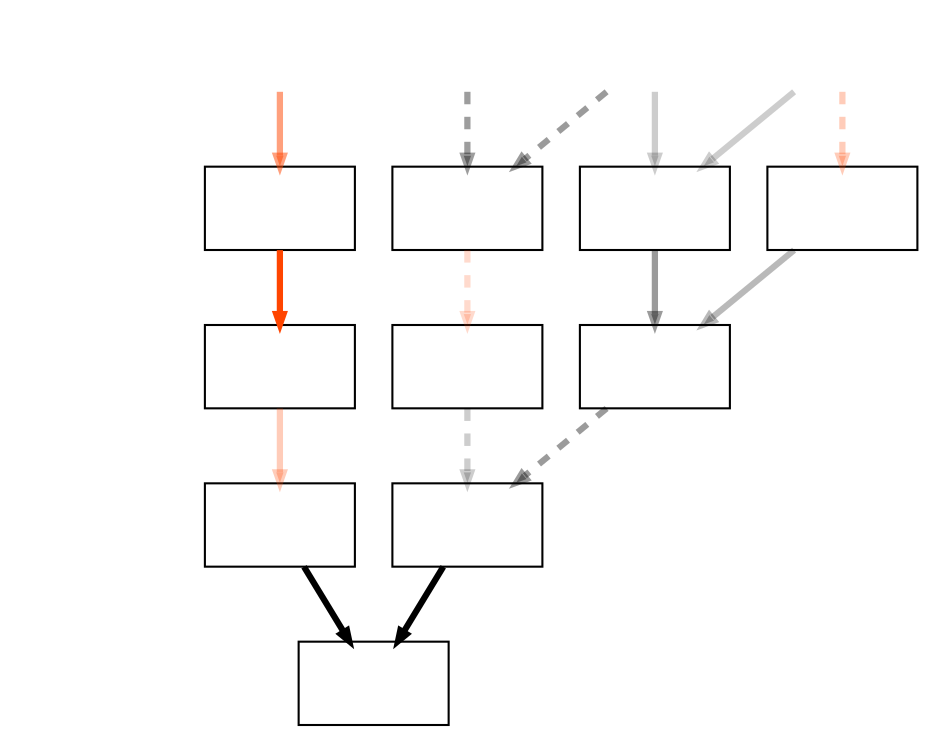 digraph G { node[style=invis];
"Gen 0" -> "Gen 1" -> "Gen 2" -> "Gen 3" [style=invis];
node[shape=point, width=0.15, height=0.15, fillcolor="white", penwidth=1, label=""];
edge[arrowsize=0.5, color="grey", penwidth=1, style="solid"];
"empty1" [fontsize=20, shape=rectangle, width=1.0, height=0.55, style=invis, fillcolor=white, label=""];
"empty2" [fontsize=20, shape=rectangle, width=1.0, height=0.55, style=invis, fillcolor=white, label=""];
"empty3" [fontsize=20, shape=rectangle, width=1.0, height=0.55, style=invis, fillcolor=white, label=""];
"empty4" [fontsize=20, shape=rectangle, width=1.0, height=0.55, style=invis, fillcolor=white, label=""];
"Great_Grandma_mom" [fontsize=20, shape=rectangle, width=1.0, height=0.55, style=filled, fillcolor=white, label=""];
"Great_Grandma_dad" [fontsize=20, shape=rectangle, width=1.0, height=0.55, style=filled, fillcolor=white, label=""];
"Great_Grandpa_dad" [fontsize=20, shape=rectangle, width=1.0, height=0.55, style=filled, fillcolor=white, label=""];
"Great_Grandma_dad2" [fontsize=20, shape=rectangle, width=1.0, height=0.55, style=filled, fillcolor=white, label=""];
"Grandma_mom" [fontsize=20, shape=rectangle, width=1.0, height=0.55, style=filled, fillcolor=white, label=""];
"Grandpa_mom" [fontsize=20, shape=rectangle, width=1.0, height=0.55, style=filled, fillcolor=white, label=""];
"Grandpa_dad" [fontsize=20, shape=rectangle, width=1.0, height=0.55, style=filled, fillcolor=white, label=""];
"Mom" [fontsize=20, shape=rectangle, width=1.0, height=0.55, style=filled, fillcolor=white, label=""];
"Dad" [fontsize=20, shape=rectangle, width=1.0, height=0.55, style=filled, fillcolor=white, label=""];
"You" [fontsize=20, shape=rectangle, width=1.0, height=0.55, style=filled, fillcolor=white, label=""];
"empty1" -> "Great_Grandma_dad2" [color="#FF450082", penwidth=3.0, style="solid"];
"empty2" -> "Great_Grandma_dad" [color="#00000032", penwidth=3.0, style="solid"];
"empty2" -> "Great_Grandpa_dad" [color="#FF450046", penwidth=3.0, style="dashed"];
"empty3" -> "Great_Grandma_mom" [color="#00000062", penwidth=3.0, style="dashed"];
"empty4" -> "Great_Grandma_mom" [color="#00000064", penwidth=3.0, style="dashed"];
"empty4" -> "Great_Grandma_dad" [color="#00000032", penwidth=3.0, style="solid"];
"Great_Grandma_dad2" -> "Grandpa_dad" [color="#FF4500", penwidth=3.0, style="solid"];
"Great_Grandma_dad" -> "Grandpa_mom" [color="#00000064", penwidth=3.0, style="solid"];
"Great_Grandpa_dad" -> "Grandpa_mom" [color="#00000046", penwidth=3.0, style="solid"];
"Great_Grandma_mom" -> "Grandma_mom" [color="#FF450032", penwidth=3.0, style="dashed"];
"Grandma_mom" -> "Mom" [color="#00000032", penwidth=3.0, style="dashed"];
"Grandpa_mom" -> "Mom" [color="#00000064", penwidth=3.0, style="dashed"];
"Grandpa_dad" -> "Dad" [color="#FF450046", penwidth=3.0, style="solid"];
"Mom" -> "You" [color="#000000", penwidth=3.0, style="solid"];
"Dad" -> "You" [color="#000000", penwidth=3.0, style="solid"];
{ rank=same; "Gen 0", "Great_Grandma_mom" }
{ rank=same; "Gen 1", "Grandma_mom" }
{ rank=same; "Gen 2", "Mom" }
{ rank=same; "Gen 3", "You" }
}
